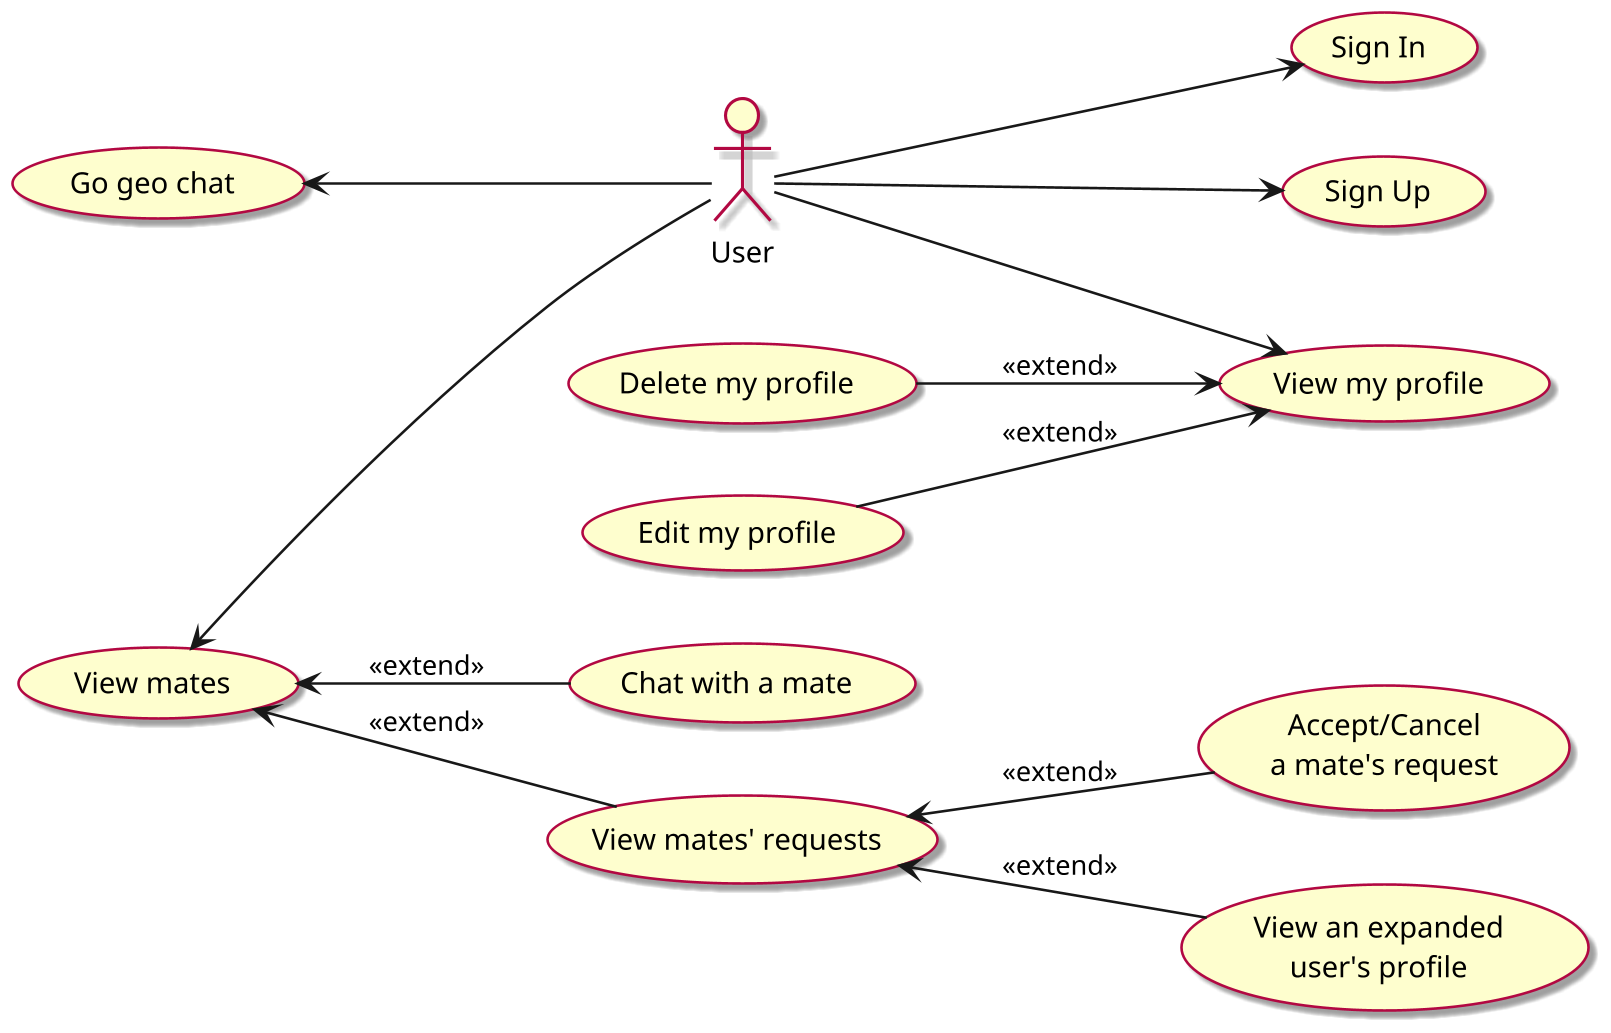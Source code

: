 @startuml uc_p1

skinparam ArrowThickness 1.25

skinparam ActorBorderThickness 1.5
skinparam ActorBackgroundColor #FEFECE
skinparam ActorBorderColor #B20842

skinparam UsecaseBorderColor #B20842
skinparam UsecaseBorderThickness 1.25
skinparam UsecaseBackgroundColor #FEFECE

skinparam Shadowing true
skinparam dpi 200

' -----------------------------------------------

actor "User" as User

usecase "Sign In" as SignIn
usecase "Sign Up" as SignUp

usecase "View my profile" as ViewMyProfile
usecase "Edit my profile" as EditMyProfile
usecase "Delete my profile" as DeleteMyProfile

usecase "View mates" as ViewMates
usecase "Chat with a mate" as ChatWithMate
usecase "View mates' requests" as ViewMatesReqs
usecase "Accept/Cancel\na mate's request" as AccCanMateReq

usecase "View an expanded\nuser's profile" as ViewExpandedUserProfile

' see uc2.wsd diagram...
usecase "Go geo chat" as GoGeoChat

' -----------------------------------------------

left to right direction

User --> SignIn
User --> SignUp

User --> ViewMyProfile
ViewMyProfile <-u- EditMyProfile : <<extend>>
ViewMyProfile <-u- DeleteMyProfile : <<extend>>

User -u-> ViewMates
ViewMates <-- ChatWithMate : <<extend>>
ViewMates <-- ViewMatesReqs : <<extend>>
ViewMatesReqs <-- AccCanMateReq : <<extend>>
ViewMatesReqs <-- ViewExpandedUserProfile : <<extend>>

User -u-> GoGeoChat

@enduml